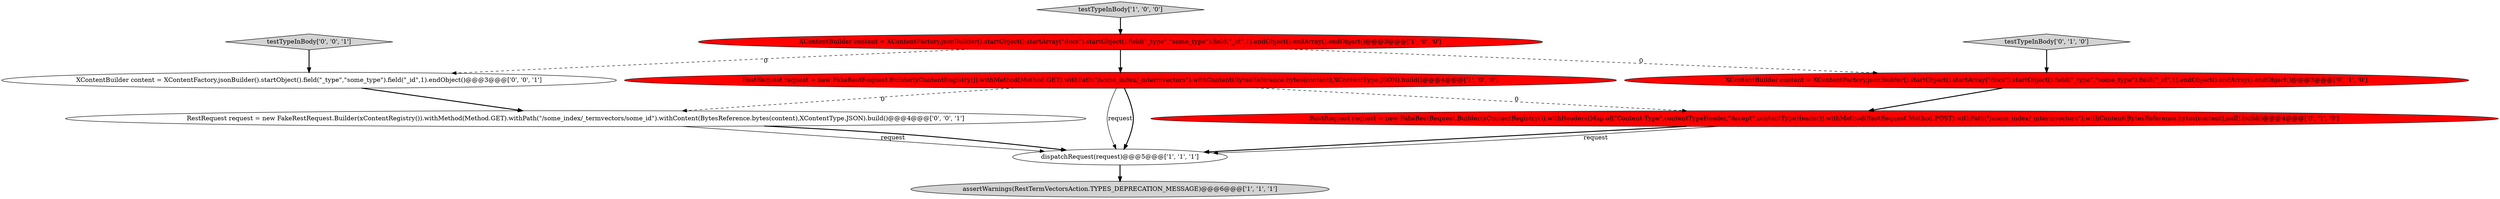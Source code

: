 digraph {
0 [style = filled, label = "dispatchRequest(request)@@@5@@@['1', '1', '1']", fillcolor = white, shape = ellipse image = "AAA0AAABBB1BBB"];
8 [style = filled, label = "XContentBuilder content = XContentFactory.jsonBuilder().startObject().field(\"_type\",\"some_type\").field(\"_id\",1).endObject()@@@3@@@['0', '0', '1']", fillcolor = white, shape = ellipse image = "AAA0AAABBB3BBB"];
9 [style = filled, label = "testTypeInBody['0', '0', '1']", fillcolor = lightgray, shape = diamond image = "AAA0AAABBB3BBB"];
4 [style = filled, label = "RestRequest request = new FakeRestRequest.Builder(xContentRegistry()).withMethod(Method.GET).withPath(\"/some_index/_mtermvectors\").withContent(BytesReference.bytes(content),XContentType.JSON).build()@@@4@@@['1', '0', '0']", fillcolor = red, shape = ellipse image = "AAA1AAABBB1BBB"];
7 [style = filled, label = "RestRequest request = new FakeRestRequest.Builder(xContentRegistry()).withHeaders(Map.of(\"Content-Type\",contentTypeHeader,\"Accept\",contentTypeHeader)).withMethod(RestRequest.Method.POST).withPath(\"/some_index/_mtermvectors\").withContent(BytesReference.bytes(content),null).build()@@@4@@@['0', '1', '0']", fillcolor = red, shape = ellipse image = "AAA1AAABBB2BBB"];
5 [style = filled, label = "XContentBuilder content = XContentFactory.jsonBuilder().startObject().startArray(\"docs\").startObject().field(\"_type\",\"some_type\").field(\"_id\",1).endObject().endArray().endObject()@@@3@@@['0', '1', '0']", fillcolor = red, shape = ellipse image = "AAA1AAABBB2BBB"];
1 [style = filled, label = "assertWarnings(RestTermVectorsAction.TYPES_DEPRECATION_MESSAGE)@@@6@@@['1', '1', '1']", fillcolor = lightgray, shape = ellipse image = "AAA0AAABBB1BBB"];
10 [style = filled, label = "RestRequest request = new FakeRestRequest.Builder(xContentRegistry()).withMethod(Method.GET).withPath(\"/some_index/_termvectors/some_id\").withContent(BytesReference.bytes(content),XContentType.JSON).build()@@@4@@@['0', '0', '1']", fillcolor = white, shape = ellipse image = "AAA0AAABBB3BBB"];
3 [style = filled, label = "testTypeInBody['1', '0', '0']", fillcolor = lightgray, shape = diamond image = "AAA0AAABBB1BBB"];
2 [style = filled, label = "XContentBuilder content = XContentFactory.jsonBuilder().startObject().startArray(\"docs\").startObject().field(\"_type\",\"some_type\").field(\"_id\",1).endObject().endArray().endObject()@@@3@@@['1', '0', '0']", fillcolor = red, shape = ellipse image = "AAA1AAABBB1BBB"];
6 [style = filled, label = "testTypeInBody['0', '1', '0']", fillcolor = lightgray, shape = diamond image = "AAA0AAABBB2BBB"];
10->0 [style = solid, label="request"];
5->7 [style = bold, label=""];
8->10 [style = bold, label=""];
6->5 [style = bold, label=""];
2->5 [style = dashed, label="0"];
7->0 [style = bold, label=""];
4->0 [style = solid, label="request"];
3->2 [style = bold, label=""];
4->10 [style = dashed, label="0"];
9->8 [style = bold, label=""];
2->4 [style = bold, label=""];
4->7 [style = dashed, label="0"];
0->1 [style = bold, label=""];
2->8 [style = dashed, label="0"];
10->0 [style = bold, label=""];
4->0 [style = bold, label=""];
7->0 [style = solid, label="request"];
}
